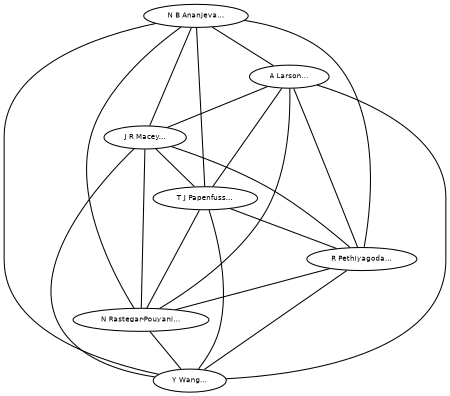 graph G {
size="3,3";
node [fontsize=7, fontname="Helvetica"];
edge [fontsize=7, fontname="Helvetica"];
node0 [label="N B Ananjeva...", width=0.27433100247,height=0.27433100247];
node1 [label="A Larson...", width=0.27433100247,height=0.27433100247];
node2 [label="J R Macey...", width=0.27433100247,height=0.27433100247];
node3 [label="T J Papenfuss...", width=0.27433100247,height=0.27433100247];
node4 [label="R Pethiyagoda...", width=0.27433100247,height=0.27433100247];
node5 [label="N Rastegar-Pouyani...", width=0.27433100247,height=0.27433100247];
node6 [label="Y Wang...", width=0.27433100247,height=0.27433100247];
node0 -- node1 [label=""];
node0 -- node2 [label=""];
node0 -- node3 [label=""];
node0 -- node4 [label=""];
node0 -- node5 [label=""];
node0 -- node6 [label=""];
node1 -- node2 [label=""];
node1 -- node3 [label=""];
node1 -- node4 [label=""];
node1 -- node5 [label=""];
node1 -- node6 [label=""];
node2 -- node3 [label=""];
node2 -- node4 [label=""];
node2 -- node5 [label=""];
node2 -- node6 [label=""];
node3 -- node4 [label=""];
node3 -- node5 [label=""];
node3 -- node6 [label=""];
node4 -- node5 [label=""];
node4 -- node6 [label=""];
node5 -- node6 [label=""];
}


